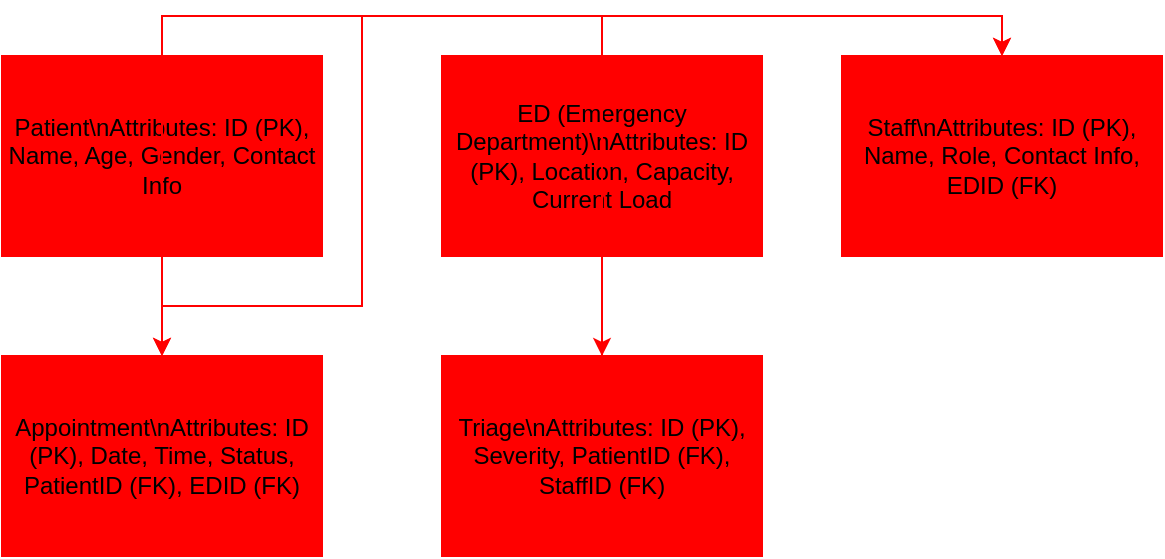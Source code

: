 <mxfile>
  <diagram id="ERD_MisterEd" name="Page-1">
    <mxGraphModel dx="827" dy="687" grid="1" gridSize="10" guides="1" tooltips="1" connect="1" arrows="1" fold="1" page="1" pageScale="1" pageWidth="827" pageHeight="1169" math="0" shadow="0">
      <root>
        <mxCell id="0" />
        <mxCell id="1" parent="0" />

        <!-- Entity: Patient -->
        <mxCell id="2" value="Patient\nAttributes: ID (PK), Name, Age, Gender, Contact Info" style="rounded=0;whiteSpace=wrap;html=1;fillColor=#FF0000;strokeColor=#FF0000;" vertex="1" connectable="0" parent="1">
          <mxGeometry x="80" y="50" width="160" height="100" as="geometry" />
        </mxCell>

        <!-- Entity: Emergency Department (ED) -->
        <mxCell id="3" value="ED (Emergency Department)\nAttributes: ID (PK), Location, Capacity, Current Load" style="rounded=0;whiteSpace=wrap;html=1;fillColor=#FF0000;strokeColor=#FF0000;" vertex="1" connectable="0" parent="1">
          <mxGeometry x="300" y="50" width="160" height="100" as="geometry" />
        </mxCell>

        <!-- Entity: Appointment -->
        <mxCell id="4" value="Appointment\nAttributes: ID (PK), Date, Time, Status, PatientID (FK), EDID (FK)" style="rounded=0;whiteSpace=wrap;html=1;fillColor=#FF0000;strokeColor=#FF0000;" vertex="1" connectable="0" parent="1">
          <mxGeometry x="80" y="200" width="160" height="100" as="geometry" />
        </mxCell>

        <!-- Entity: Triage -->
        <mxCell id="5" value="Triage\nAttributes: ID (PK), Severity, PatientID (FK), StaffID (FK)" style="rounded=0;whiteSpace=wrap;html=1;fillColor=#FF0000;strokeColor=#FF0000;" vertex="1" connectable="0" parent="1">
          <mxGeometry x="300" y="200" width="160" height="100" as="geometry" />
        </mxCell>

        <!-- Entity: Staff -->
        <mxCell id="6" value="Staff\nAttributes: ID (PK), Name, Role, Contact Info, EDID (FK)" style="rounded=0;whiteSpace=wrap;html=1;fillColor=#FF0000;strokeColor=#FF0000;" vertex="1" connectable="0" parent="1">
          <mxGeometry x="500" y="50" width="160" height="100" as="geometry" />
        </mxCell>

        <!-- Relationship: Patient to Appointment -->
        <mxCell id="7" edge="1" parent="1" source="2" target="4" style="edgeStyle=orthogonalEdgeStyle;rounded=0;orthogonalLoop=0;jettySize=auto;html=1;exitX=0.5;exitY=0;exitDx=0;exitDy=0;entryX=0.5;entryY=0;entryDx=0;entryDy=0;strokeColor=#FF0000;" >
          <mxGeometry relative="1" as="geometry" />
        </mxCell>

        <!-- Relationship: Patient to Triage -->
        <mxCell id="8" edge="1" parent="1" source="2" target="5" style="edgeStyle=orthogonalEdgeStyle;rounded=0;orthogonalLoop=0;jettySize=auto;html=1;exitX=0.5;exitY=0;exitDx=0;exitDy=0;entryX=0.5;entryY=0;entryDx=0;entryDy=0;strokeColor=#FF0000;" >
          <mxGeometry relative="1" as="geometry" />
        </mxCell>

        <!-- Relationship: ED to Appointment -->
        <mxCell id="9" edge="1" parent="1" source="3" target="4" style="edgeStyle=orthogonalEdgeStyle;rounded=0;orthogonalLoop=0;jettySize=auto;html=1;exitX=0.5;exitY=0;exitDx=0;exitDy=0;entryX=0.5;entryY=0;entryDx=0;entryDy=0;strokeColor=#FF0000;" >
          <mxGeometry relative="1" as="geometry" />
        </mxCell>

        <!-- Relationship: ED to Staff -->
        <mxCell id="10" edge="1" parent="1" source="3" target="6" style="edgeStyle=orthogonalEdgeStyle;rounded=0;orthogonalLoop=0;jettySize=auto;html=1;exitX=0.5;exitY=0;exitDx=0;exitDy=0;entryX=0.5;entryY=0;entryDx=0;entryDy=0;strokeColor=#FF0000;" >
          <mxGeometry relative="1" as="geometry" />
        </mxCell>

        <!-- Relationship: Triage to Staff -->
        <mxCell id="11" edge="1" parent="1" source="5" target="6" style="edgeStyle=orthogonalEdgeStyle;rounded=0;orthogonalLoop=0;jettySize=auto;html=1;exitX=0.5;exitY=0;exitDx=0;exitDy=0;entryX=0.5;entryY=0;entryDx=0;entryDy=0;strokeColor=#FF0000;" >
          <mxGeometry relative="1" as="geometry" />
        </mxCell>

      </root>
    </mxGraphModel>
  </diagram>
</mxfile>
